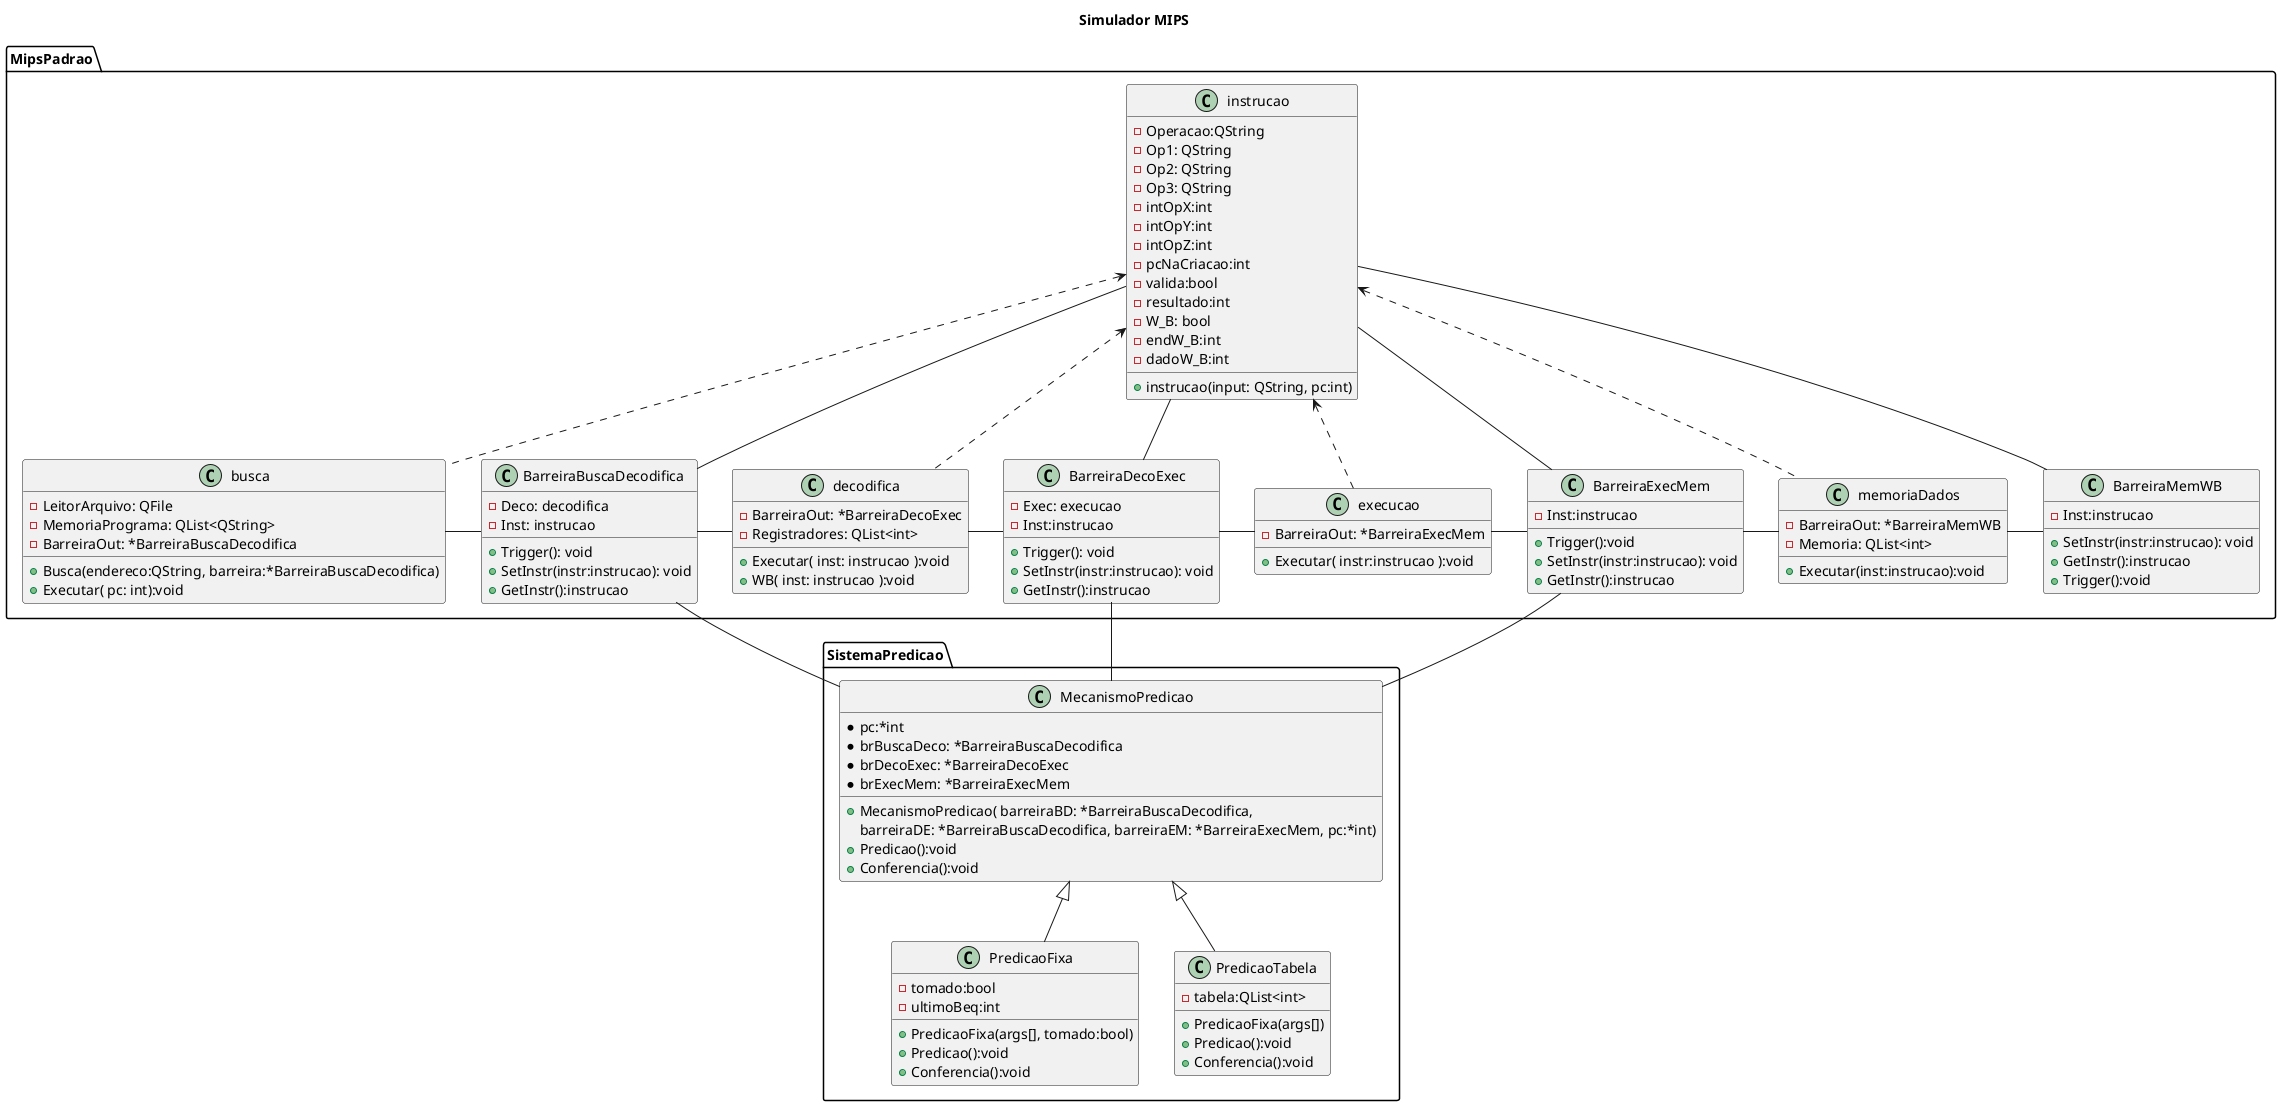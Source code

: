 @startuml
Title Simulador MIPS
package MipsPadrao{
    class busca{
        - LeitorArquivo: QFile
        - MemoriaPrograma: QList<QString>
        - BarreiraOut: *BarreiraBuscaDecodifica

        + Busca(endereco:QString, barreira:*BarreiraBuscaDecodifica)
        + Executar( pc: int):void

    }
    class BarreiraBuscaDecodifica{
        - Deco: decodifica
        - Inst: instrucao
        + Trigger(): void
        + SetInstr(instr:instrucao): void
        + GetInstr():instrucao
    }
    class decodifica{
        - BarreiraOut: *BarreiraDecoExec
        - Registradores: QList<int>
        + Executar( inst: instrucao ):void
        + WB( inst: instrucao ):void
    }
    class BarreiraDecoExec{
        - Exec: execucao
        - Inst:instrucao
        + Trigger(): void
        + SetInstr(instr:instrucao): void
        + GetInstr():instrucao

    }
    class execucao{
        - BarreiraOut: *BarreiraExecMem
        + Executar( instr:instrucao ):void
    }
    class BarreiraExecMem{
        - Inst:instrucao
        + Trigger():void
        + SetInstr(instr:instrucao): void
        + GetInstr():instrucao
    }
    class memoriaDados{
        - BarreiraOut: *BarreiraMemWB 
        - Memoria: QList<int>
        + Executar(inst:instrucao):void
    }
    class BarreiraMemWB{
        - Inst:instrucao
        + SetInstr(instr:instrucao): void
        + GetInstr():instrucao
        + Trigger():void
    }
    class instrucao{
    - Operacao:QString
    - Op1: QString
    - Op2: QString
    - Op3: QString
    - intOpX:int
    - intOpY:int
    - intOpZ:int
    - pcNaCriacao:int
    - valida:bool
    - resultado:int
    - W_B: bool
    - endW_B:int
    - dadoW_B:int
    + instrucao(input: QString, pc:int)

}
}
package SistemaPredicao{
    class MecanismoPredicao{
        +MecanismoPredicao( barreiraBD: *BarreiraBuscaDecodifica, 
        barreiraDE: *BarreiraBuscaDecodifica, barreiraEM: *BarreiraExecMem, pc:*int)
        *pc:*int
        *brBuscaDeco: *BarreiraBuscaDecodifica
        *brDecoExec: *BarreiraDecoExec
        *brExecMem: *BarreiraExecMem
        +Predicao():void
        +Conferencia():void
    }
    class PredicaoFixa{
        -tomado:bool
        -ultimoBeq:int
        +PredicaoFixa(args[], tomado:bool)
        +Predicao():void
        +Conferencia():void
    }
    class PredicaoTabela{
        -tabela:QList<int>
        +PredicaoFixa(args[])
        +Predicao():void
        +Conferencia():void
    }
}

busca - BarreiraBuscaDecodifica
busca .up.> instrucao
BarreiraBuscaDecodifica - decodifica
decodifica - BarreiraDecoExec
decodifica .up.> instrucao
BarreiraDecoExec - execucao
BarreiraDecoExec -up-instrucao
execucao - BarreiraExecMem
execucao .up.> instrucao
BarreiraExecMem -right- memoriaDados
BarreiraExecMem -up-instrucao
memoriaDados -right- BarreiraMemWB
BarreiraMemWB -up-instrucao
memoriaDados .up.> instrucao
BarreiraBuscaDecodifica -up- instrucao
MecanismoPredicao <|-down- PredicaoFixa
MecanismoPredicao <|-down- PredicaoTabela

MecanismoPredicao -up- BarreiraBuscaDecodifica
MecanismoPredicao -up- BarreiraDecoExec
MecanismoPredicao -up- BarreiraExecMem


@enduml